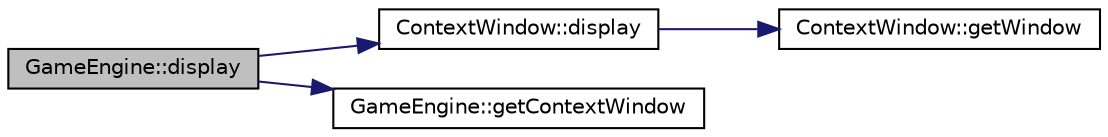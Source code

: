 digraph "GameEngine::display"
{
 // LATEX_PDF_SIZE
  edge [fontname="Helvetica",fontsize="10",labelfontname="Helvetica",labelfontsize="10"];
  node [fontname="Helvetica",fontsize="10",shape=record];
  rankdir="LR";
  Node1 [label="GameEngine::display",height=0.2,width=0.4,color="black", fillcolor="grey75", style="filled", fontcolor="black",tooltip=" "];
  Node1 -> Node2 [color="midnightblue",fontsize="10",style="solid",fontname="Helvetica"];
  Node2 [label="ContextWindow::display",height=0.2,width=0.4,color="black", fillcolor="white", style="filled",URL="$class_context_window.html#a019a0ab11babadc9059ca0f7bb0aabf5",tooltip=" "];
  Node2 -> Node3 [color="midnightblue",fontsize="10",style="solid",fontname="Helvetica"];
  Node3 [label="ContextWindow::getWindow",height=0.2,width=0.4,color="black", fillcolor="white", style="filled",URL="$class_context_window.html#aeb95c8c03177e672167f42b7672f2d7f",tooltip=" "];
  Node1 -> Node4 [color="midnightblue",fontsize="10",style="solid",fontname="Helvetica"];
  Node4 [label="GameEngine::getContextWindow",height=0.2,width=0.4,color="black", fillcolor="white", style="filled",URL="$class_game_engine.html#a2a10627656f88da08fc3bb9ec760323a",tooltip=" "];
}
